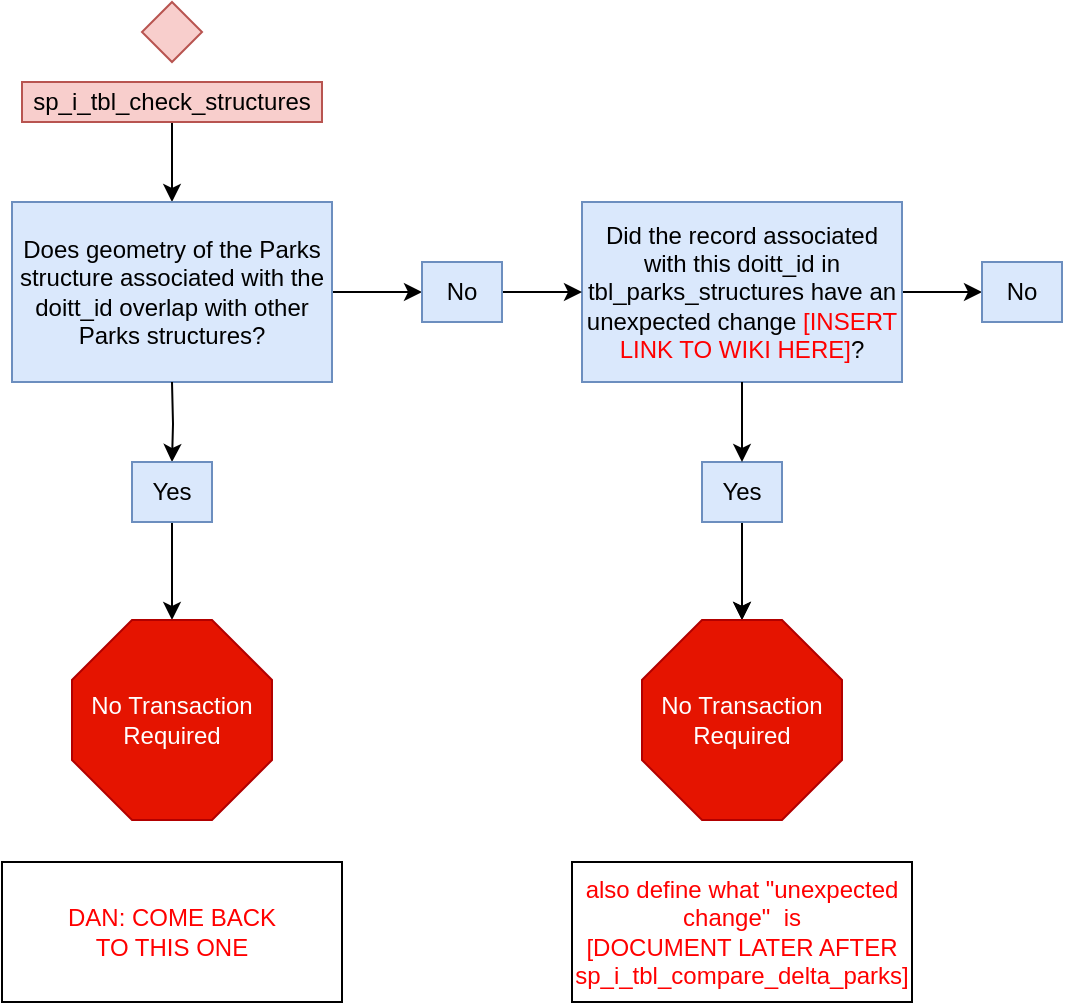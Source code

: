 <mxfile version="13.6.2" type="github">
  <diagram id="0EgTMZTeJb9qjf7vhucj" name="Page-1">
    <mxGraphModel dx="1141" dy="720" grid="1" gridSize="10" guides="1" tooltips="1" connect="1" arrows="1" fold="1" page="1" pageScale="1" pageWidth="1100" pageHeight="850" math="0" shadow="0">
      <root>
        <mxCell id="0" />
        <mxCell id="1" parent="0" />
        <mxCell id="Nd5n4c9dBPn-ezB6n79e-1" value="" style="rhombus;whiteSpace=wrap;html=1;fillColor=#f8cecc;strokeColor=#b85450;fontSize=12;" vertex="1" parent="1">
          <mxGeometry x="85" y="10" width="30" height="30" as="geometry" />
        </mxCell>
        <mxCell id="Nd5n4c9dBPn-ezB6n79e-24" value="" style="edgeStyle=orthogonalEdgeStyle;rounded=0;orthogonalLoop=1;jettySize=auto;html=1;" edge="1" parent="1" source="Nd5n4c9dBPn-ezB6n79e-2" target="Nd5n4c9dBPn-ezB6n79e-10">
          <mxGeometry relative="1" as="geometry" />
        </mxCell>
        <mxCell id="Nd5n4c9dBPn-ezB6n79e-2" value="sp_i_tbl_check_structures" style="rounded=0;whiteSpace=wrap;html=1;fillColor=#f8cecc;strokeColor=#b85450;fontSize=12;" vertex="1" parent="1">
          <mxGeometry x="25" y="50" width="150" height="20" as="geometry" />
        </mxCell>
        <mxCell id="Nd5n4c9dBPn-ezB6n79e-6" value="" style="edgeStyle=orthogonalEdgeStyle;rounded=0;orthogonalLoop=1;jettySize=auto;html=1;" edge="1" parent="1" source="Nd5n4c9dBPn-ezB6n79e-21" target="Nd5n4c9dBPn-ezB6n79e-19">
          <mxGeometry relative="1" as="geometry" />
        </mxCell>
        <mxCell id="Nd5n4c9dBPn-ezB6n79e-7" value="" style="edgeStyle=orthogonalEdgeStyle;rounded=0;orthogonalLoop=1;jettySize=auto;html=1;" edge="1" parent="1" source="Nd5n4c9dBPn-ezB6n79e-8" target="Nd5n4c9dBPn-ezB6n79e-20">
          <mxGeometry relative="1" as="geometry" />
        </mxCell>
        <mxCell id="Nd5n4c9dBPn-ezB6n79e-8" value="Did the record associated with this doitt_id in tbl_parks_structures have an unexpected change &lt;font color=&quot;#FF0000&quot;&gt;[INSERT LINK TO WIKI HERE]&lt;/font&gt;?" style="rounded=0;whiteSpace=wrap;html=1;fillColor=#dae8fc;strokeColor=#6c8ebf;fontSize=12;" vertex="1" parent="1">
          <mxGeometry x="305" y="110" width="160" height="90" as="geometry" />
        </mxCell>
        <mxCell id="Nd5n4c9dBPn-ezB6n79e-9" value="" style="edgeStyle=orthogonalEdgeStyle;rounded=0;orthogonalLoop=1;jettySize=auto;html=1;" edge="1" parent="1" source="Nd5n4c9dBPn-ezB6n79e-10" target="Nd5n4c9dBPn-ezB6n79e-16">
          <mxGeometry relative="1" as="geometry" />
        </mxCell>
        <mxCell id="Nd5n4c9dBPn-ezB6n79e-10" value="Does geometry of the Parks structure associated with the doitt_id overlap with other Parks structures?" style="rounded=0;whiteSpace=wrap;html=1;fillColor=#dae8fc;strokeColor=#6c8ebf;fontSize=12;" vertex="1" parent="1">
          <mxGeometry x="20" y="110" width="160" height="90" as="geometry" />
        </mxCell>
        <mxCell id="Nd5n4c9dBPn-ezB6n79e-11" value="" style="edgeStyle=orthogonalEdgeStyle;rounded=0;orthogonalLoop=1;jettySize=auto;html=1;" edge="1" parent="1" target="Nd5n4c9dBPn-ezB6n79e-13">
          <mxGeometry relative="1" as="geometry">
            <mxPoint x="100" y="200" as="sourcePoint" />
          </mxGeometry>
        </mxCell>
        <mxCell id="Nd5n4c9dBPn-ezB6n79e-12" value="" style="edgeStyle=orthogonalEdgeStyle;rounded=0;orthogonalLoop=1;jettySize=auto;html=1;" edge="1" parent="1" source="Nd5n4c9dBPn-ezB6n79e-13" target="Nd5n4c9dBPn-ezB6n79e-14">
          <mxGeometry relative="1" as="geometry" />
        </mxCell>
        <mxCell id="Nd5n4c9dBPn-ezB6n79e-13" value="Yes" style="rounded=0;whiteSpace=wrap;html=1;fillColor=#dae8fc;strokeColor=#6c8ebf;fontSize=12;" vertex="1" parent="1">
          <mxGeometry x="80" y="240" width="40" height="30" as="geometry" />
        </mxCell>
        <mxCell id="Nd5n4c9dBPn-ezB6n79e-14" value="No Transaction Required" style="whiteSpace=wrap;html=1;shape=mxgraph.basic.octagon2;align=center;verticalAlign=middle;dx=15;fillColor=#e51400;strokeColor=#B20000;fontColor=#ffffff;" vertex="1" parent="1">
          <mxGeometry x="50" y="319" width="100" height="100" as="geometry" />
        </mxCell>
        <mxCell id="Nd5n4c9dBPn-ezB6n79e-15" value="" style="edgeStyle=orthogonalEdgeStyle;rounded=0;orthogonalLoop=1;jettySize=auto;html=1;" edge="1" parent="1" source="Nd5n4c9dBPn-ezB6n79e-16" target="Nd5n4c9dBPn-ezB6n79e-8">
          <mxGeometry relative="1" as="geometry" />
        </mxCell>
        <mxCell id="Nd5n4c9dBPn-ezB6n79e-16" value="No" style="rounded=0;whiteSpace=wrap;html=1;fillColor=#dae8fc;strokeColor=#6c8ebf;fontSize=12;" vertex="1" parent="1">
          <mxGeometry x="225" y="140" width="40" height="30" as="geometry" />
        </mxCell>
        <mxCell id="Nd5n4c9dBPn-ezB6n79e-17" value="&lt;font color=&quot;#FF0000&quot;&gt;also define what &quot;unexpected change&quot;&amp;nbsp; is&lt;br&gt;[DOCUMENT LATER AFTER &lt;br&gt;sp_i_tbl_compare_delta_parks]&lt;/font&gt;" style="rounded=0;whiteSpace=wrap;html=1;" vertex="1" parent="1">
          <mxGeometry x="300" y="440" width="170" height="70" as="geometry" />
        </mxCell>
        <mxCell id="Nd5n4c9dBPn-ezB6n79e-18" value="" style="edgeStyle=orthogonalEdgeStyle;rounded=0;orthogonalLoop=1;jettySize=auto;html=1;" edge="1" parent="1" source="Nd5n4c9dBPn-ezB6n79e-21" target="Nd5n4c9dBPn-ezB6n79e-19">
          <mxGeometry relative="1" as="geometry" />
        </mxCell>
        <mxCell id="Nd5n4c9dBPn-ezB6n79e-19" value="No Transaction Required" style="whiteSpace=wrap;html=1;shape=mxgraph.basic.octagon2;align=center;verticalAlign=middle;dx=15;fillColor=#e51400;strokeColor=#B20000;fontColor=#ffffff;" vertex="1" parent="1">
          <mxGeometry x="335" y="319" width="100" height="100" as="geometry" />
        </mxCell>
        <mxCell id="Nd5n4c9dBPn-ezB6n79e-20" value="No" style="rounded=0;whiteSpace=wrap;html=1;fillColor=#dae8fc;strokeColor=#6c8ebf;fontSize=12;" vertex="1" parent="1">
          <mxGeometry x="505" y="140" width="40" height="30" as="geometry" />
        </mxCell>
        <mxCell id="Nd5n4c9dBPn-ezB6n79e-21" value="Yes" style="rounded=0;whiteSpace=wrap;html=1;fillColor=#dae8fc;strokeColor=#6c8ebf;fontSize=12;" vertex="1" parent="1">
          <mxGeometry x="365" y="240" width="40" height="30" as="geometry" />
        </mxCell>
        <mxCell id="Nd5n4c9dBPn-ezB6n79e-22" value="" style="edgeStyle=orthogonalEdgeStyle;rounded=0;orthogonalLoop=1;jettySize=auto;html=1;" edge="1" parent="1" source="Nd5n4c9dBPn-ezB6n79e-8" target="Nd5n4c9dBPn-ezB6n79e-21">
          <mxGeometry relative="1" as="geometry">
            <mxPoint x="385" y="200" as="sourcePoint" />
            <mxPoint x="385" y="319" as="targetPoint" />
          </mxGeometry>
        </mxCell>
        <mxCell id="Nd5n4c9dBPn-ezB6n79e-23" value="&lt;font color=&quot;#FF0000&quot;&gt;DAN: COME BACK &lt;br&gt;TO THIS ONE&lt;br&gt;&lt;/font&gt;" style="rounded=0;whiteSpace=wrap;html=1;" vertex="1" parent="1">
          <mxGeometry x="15" y="440" width="170" height="70" as="geometry" />
        </mxCell>
      </root>
    </mxGraphModel>
  </diagram>
</mxfile>
